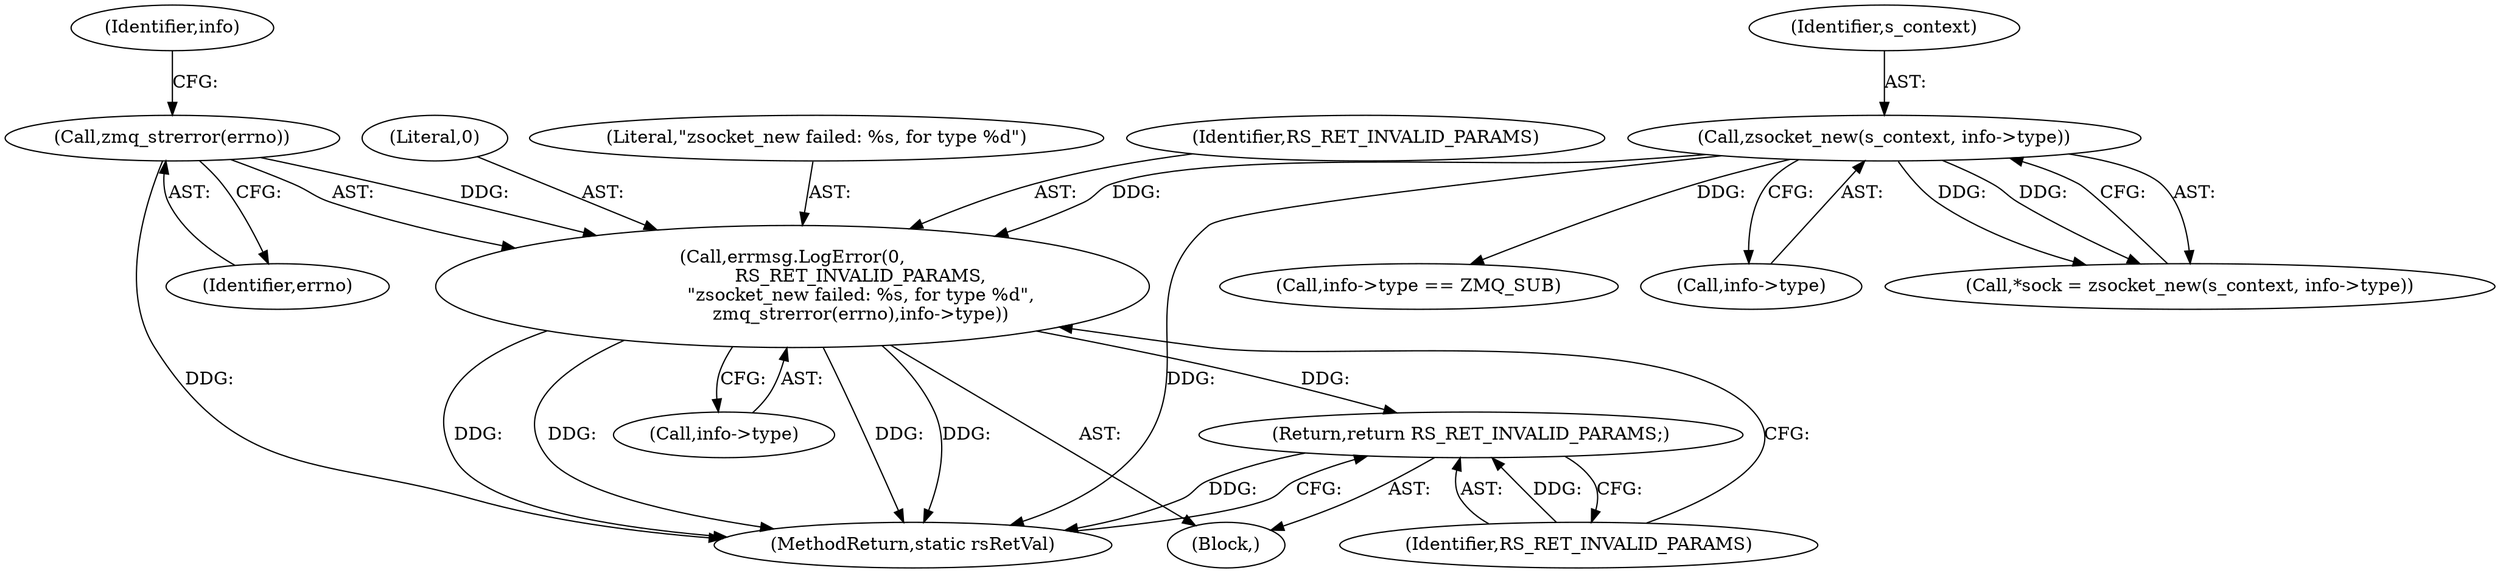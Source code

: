 digraph "0_rsyslog_062d0c671a29f7c6f7dff4a2f1f35df375bbb30b@pointer" {
"1000122" [label="(Call,errmsg.LogError(0,\n                        RS_RET_INVALID_PARAMS,\n                        \"zsocket_new failed: %s, for type %d\",\n                        zmq_strerror(errno),info->type))"];
"1000126" [label="(Call,zmq_strerror(errno))"];
"1000113" [label="(Call,zsocket_new(s_context, info->type))"];
"1000131" [label="(Return,return RS_RET_INVALID_PARAMS;)"];
"1000127" [label="(Identifier,errno)"];
"1000352" [label="(Call,info->type == ZMQ_SUB)"];
"1000123" [label="(Literal,0)"];
"1000125" [label="(Literal,\"zsocket_new failed: %s, for type %d\")"];
"1000113" [label="(Call,zsocket_new(s_context, info->type))"];
"1000131" [label="(Return,return RS_RET_INVALID_PARAMS;)"];
"1000132" [label="(Identifier,RS_RET_INVALID_PARAMS)"];
"1000122" [label="(Call,errmsg.LogError(0,\n                        RS_RET_INVALID_PARAMS,\n                        \"zsocket_new failed: %s, for type %d\",\n                        zmq_strerror(errno),info->type))"];
"1000110" [label="(Call,*sock = zsocket_new(s_context, info->type))"];
"1000129" [label="(Identifier,info)"];
"1000128" [label="(Call,info->type)"];
"1000124" [label="(Identifier,RS_RET_INVALID_PARAMS)"];
"1000115" [label="(Call,info->type)"];
"1000121" [label="(Block,)"];
"1000452" [label="(MethodReturn,static rsRetVal)"];
"1000114" [label="(Identifier,s_context)"];
"1000126" [label="(Call,zmq_strerror(errno))"];
"1000122" -> "1000121"  [label="AST: "];
"1000122" -> "1000128"  [label="CFG: "];
"1000123" -> "1000122"  [label="AST: "];
"1000124" -> "1000122"  [label="AST: "];
"1000125" -> "1000122"  [label="AST: "];
"1000126" -> "1000122"  [label="AST: "];
"1000128" -> "1000122"  [label="AST: "];
"1000132" -> "1000122"  [label="CFG: "];
"1000122" -> "1000452"  [label="DDG: "];
"1000122" -> "1000452"  [label="DDG: "];
"1000122" -> "1000452"  [label="DDG: "];
"1000122" -> "1000452"  [label="DDG: "];
"1000126" -> "1000122"  [label="DDG: "];
"1000113" -> "1000122"  [label="DDG: "];
"1000122" -> "1000131"  [label="DDG: "];
"1000126" -> "1000127"  [label="CFG: "];
"1000127" -> "1000126"  [label="AST: "];
"1000129" -> "1000126"  [label="CFG: "];
"1000126" -> "1000452"  [label="DDG: "];
"1000113" -> "1000110"  [label="AST: "];
"1000113" -> "1000115"  [label="CFG: "];
"1000114" -> "1000113"  [label="AST: "];
"1000115" -> "1000113"  [label="AST: "];
"1000110" -> "1000113"  [label="CFG: "];
"1000113" -> "1000452"  [label="DDG: "];
"1000113" -> "1000110"  [label="DDG: "];
"1000113" -> "1000110"  [label="DDG: "];
"1000113" -> "1000352"  [label="DDG: "];
"1000131" -> "1000121"  [label="AST: "];
"1000131" -> "1000132"  [label="CFG: "];
"1000132" -> "1000131"  [label="AST: "];
"1000452" -> "1000131"  [label="CFG: "];
"1000131" -> "1000452"  [label="DDG: "];
"1000132" -> "1000131"  [label="DDG: "];
}
